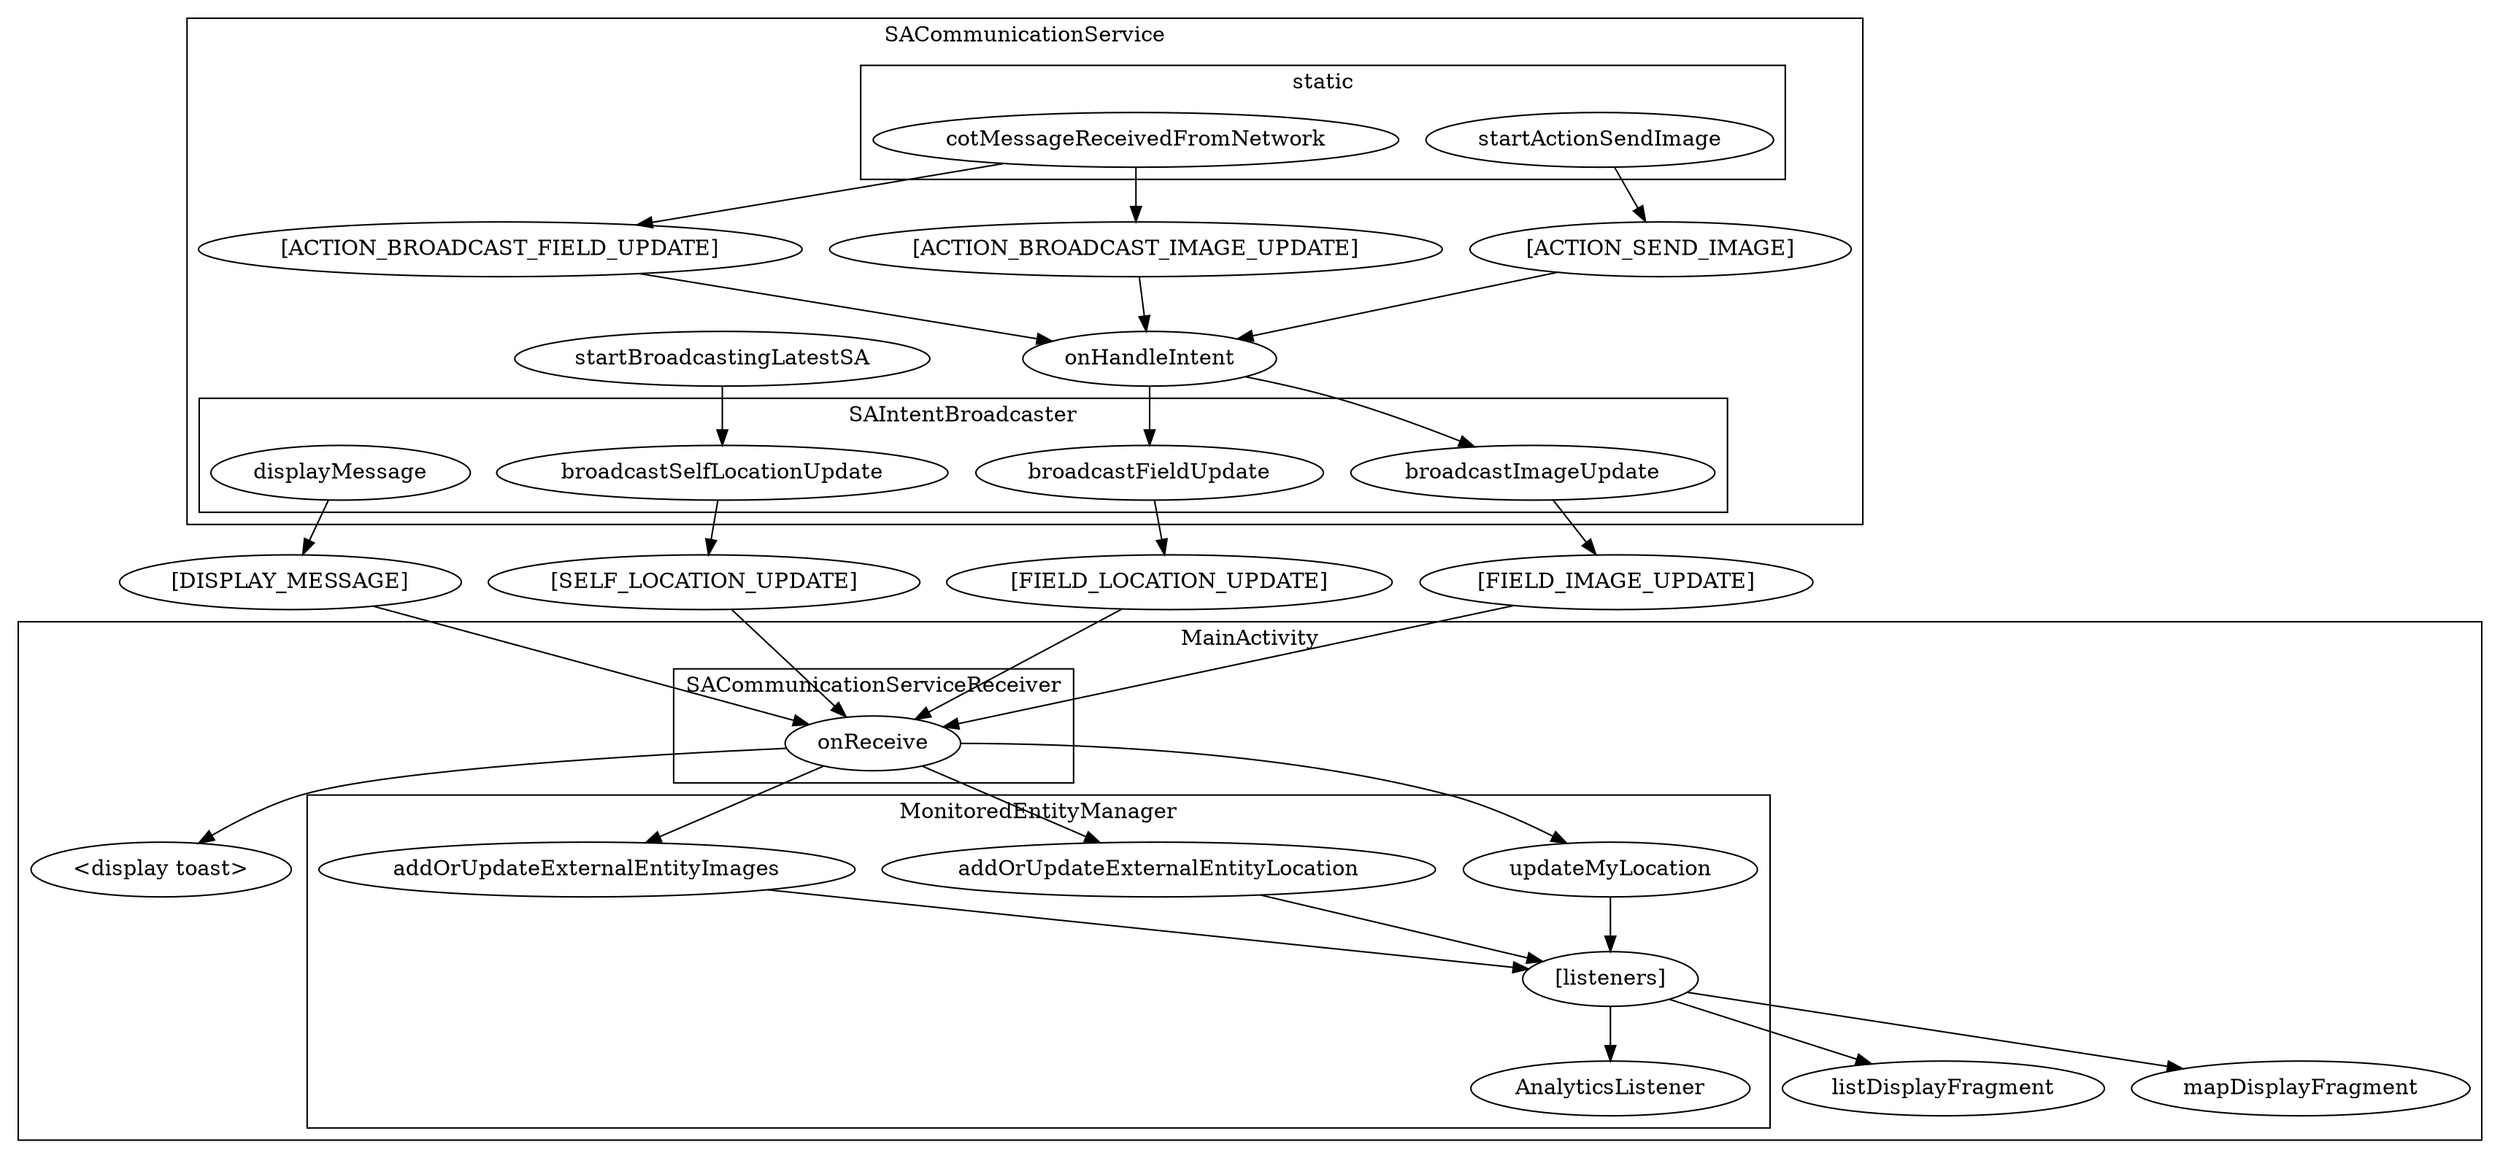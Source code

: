 digraph {

    subgraph cluster_MA {
        graph[label="MainActivity"]
        MA_mapDisplayFragment[label="mapDisplayFragment"]
        MA_listDisplayFragment[label="listDisplayFragment"]
        MA_displayToast[label="<display toast>"]

        subgraph cluster_SACommunicationServiceReceiver {
            graph[label="SACommunicationServiceReceiver"]
            MA_SACSR_onReceive[label="onReceive"]
        }

        subgraph cluster_MonitoredEntityManager {
            graph[label="MonitoredEntityManager"]
            MEM_addOrUpdateExternalEntityLocation[label="addOrUpdateExternalEntityLocation"]
            MEM_addOrUpdateExternalEntityImages[label="addOrUpdateExternalEntityImages"]
            MEM_updateMyLocation[label="updateMyLocation"]
            MEM_analyticsListener[label="AnalyticsListener"]
            MEM_listeners[label="[listeners]"]

            MEM_addOrUpdateExternalEntityLocation -> MEM_listeners
            MEM_addOrUpdateExternalEntityImages -> MEM_listeners
            MEM_updateMyLocation -> MEM_listeners
            MEM_listeners -> MEM_analyticsListener
        }

        MA_SACSR_onReceive -> MA_displayToast
        MA_SACSR_onReceive -> MEM_updateMyLocation
        MA_SACSR_onReceive -> MEM_addOrUpdateExternalEntityImages
        MA_SACSR_onReceive -> MEM_addOrUpdateExternalEntityLocation
        MEM_listeners -> MA_mapDisplayFragment
        MEM_listeners -> MA_listDisplayFragment
    }

    subgraph cluster_SACommunicationService {
        graph[label="SACommunicationService"]
        SACS_onHandleIntent[label="onHandleIntent"]
        SACS_startBroadcastingLatestSA[label="startBroadcastingLatestSA"]

        subgraph cluster_staticSACommunicationService {
            graph[label="static"]


            SACS_cotMessageReceivedFromNetwork[label="cotMessageReceivedFromNetwork"]
            SACS_startActionSendImage[label="startActionSendImage"]
        }

        intent_ACTION_BROADCAST_IMAGE_UPDATE[label="[ACTION_BROADCAST_IMAGE_UPDATE]"]
        intent_ACTION_BROADCAST_FIELD_UPDATE[label="[ACTION_BROADCAST_FIELD_UPDATE]"]
        intent_ACTION_SEND_IMAGE[label="[ACTION_SEND_IMAGE]"]

        /*SACS_onHandleIntent[label="onHandleIntent"]*/
        /*SACS_ImagePipeline[label="ImagePipeline"]*/

        subgraph cluster_SAIB {
            graph[label="SAIntentBroadcaster"]
            SAIB_displayMessage[label="displayMessage"]
            SAIB_broadcastFieldUpdate[label="broadcastFieldUpdate"]
            SAIB_broadcastImageUpdate[label="broadcastImageUpdate"]
            SAIB_broadcastSelfLocationUpdate[label="broadcastSelfLocationUpdate"]
        }

        SACS_startBroadcastingLatestSA -> SAIB_broadcastSelfLocationUpdate
        SACS_onHandleIntent -> SAIB_broadcastFieldUpdate
        SACS_onHandleIntent -> SAIB_broadcastImageUpdate

        SACS_cotMessageReceivedFromNetwork -> intent_ACTION_BROADCAST_IMAGE_UPDATE
        SACS_cotMessageReceivedFromNetwork -> intent_ACTION_BROADCAST_FIELD_UPDATE
        intent_ACTION_BROADCAST_FIELD_UPDATE -> SACS_onHandleIntent
        intent_ACTION_BROADCAST_IMAGE_UPDATE -> SACS_onHandleIntent
    }


    intent_FIELD_LOCATION_UPDATE[label="[FIELD_LOCATION_UPDATE]"]
    intent_FIELD_IMAGE_UPDATE[label="[FIELD_IMAGE_UPDATE]"]
    intent_SELF_LOCATION_UPDATE[label="[SELF_LOCATION_UPDATE]"]
    intent_DISPLAY_MESSAGE[label="[DISPLAY_MESSAGE]"]


    SACS_startActionSendImage -> intent_ACTION_SEND_IMAGE
    SAIB_displayMessage -> intent_DISPLAY_MESSAGE
    SAIB_broadcastImageUpdate -> intent_FIELD_IMAGE_UPDATE
    SAIB_broadcastFieldUpdate -> intent_FIELD_LOCATION_UPDATE
    SAIB_broadcastSelfLocationUpdate -> intent_SELF_LOCATION_UPDATE

    intent_ACTION_SEND_IMAGE -> SACS_onHandleIntent

    intent_SELF_LOCATION_UPDATE -> MA_SACSR_onReceive
    intent_FIELD_IMAGE_UPDATE -> MA_SACSR_onReceive
    intent_FIELD_LOCATION_UPDATE -> MA_SACSR_onReceive
    intent_DISPLAY_MESSAGE -> MA_SACSR_onReceive

}
